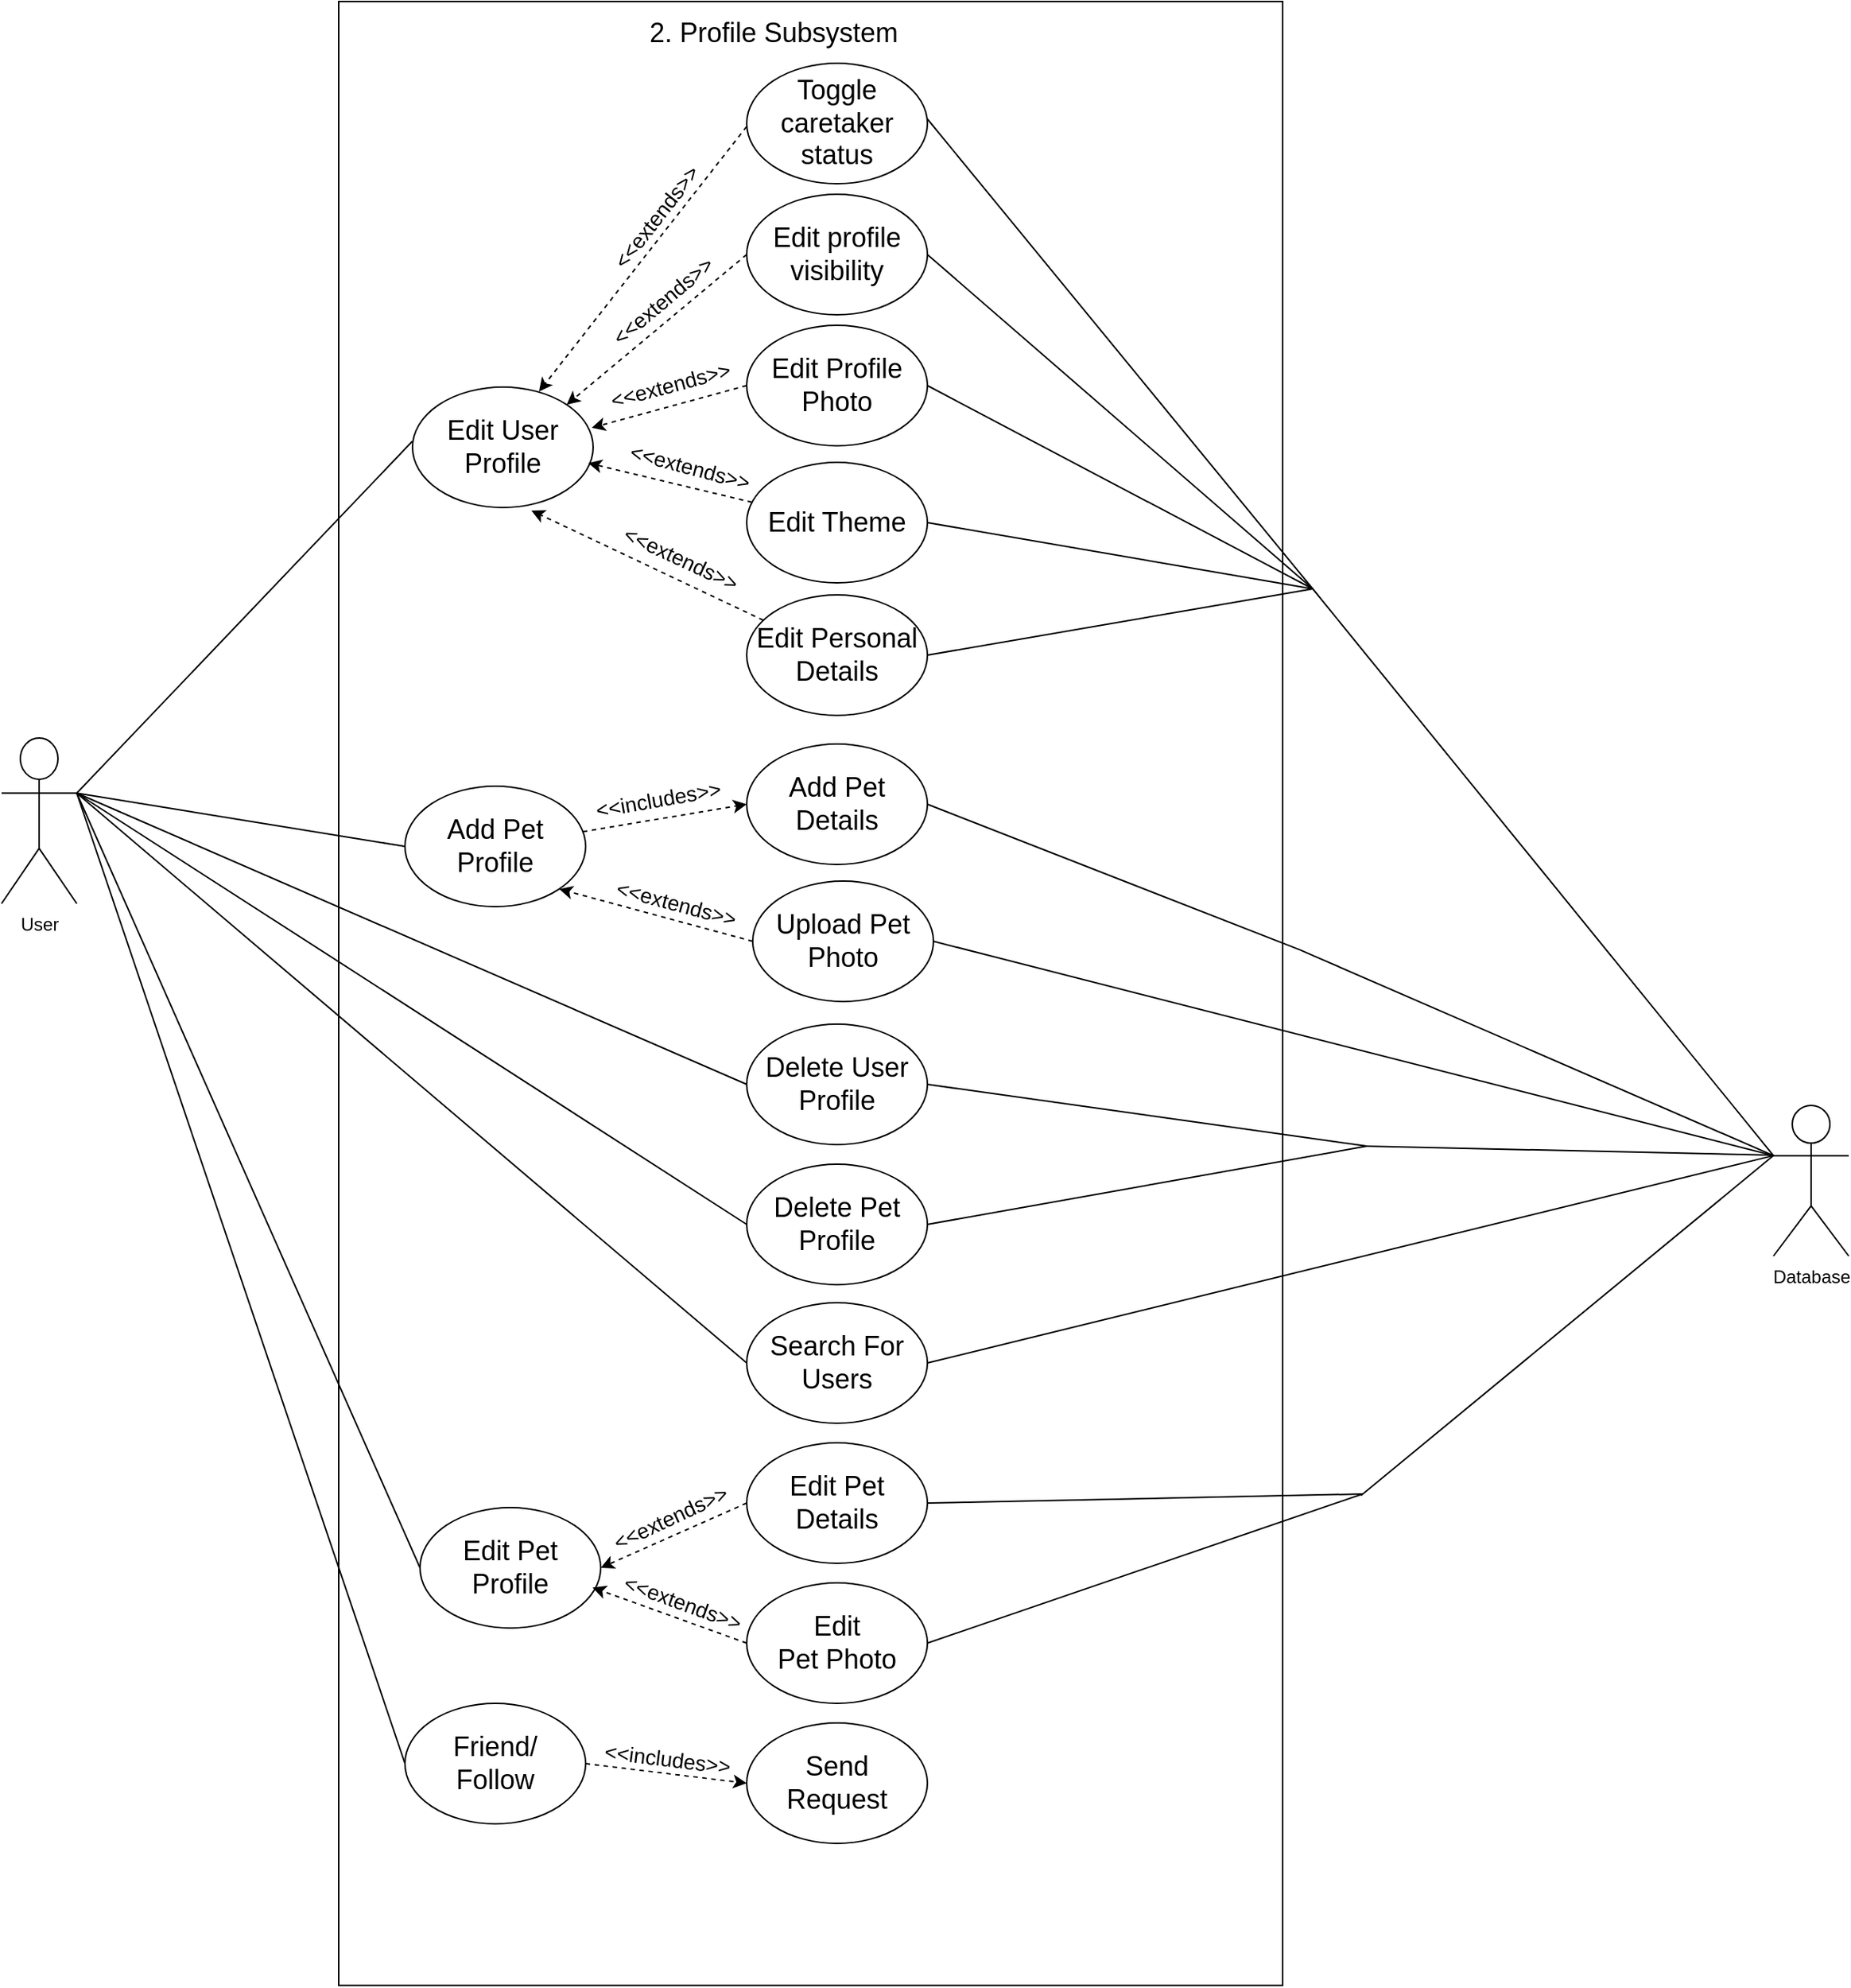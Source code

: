<mxfile version="24.7.17">
  <diagram name="Page-1" id="tFtbdX1ovqvAF_41Vxhx">
    <mxGraphModel dx="1215" dy="1215" grid="0" gridSize="10" guides="1" tooltips="1" connect="1" arrows="1" fold="1" page="0" pageScale="1" pageWidth="850" pageHeight="1100" math="0" shadow="0">
      <root>
        <mxCell id="0" />
        <mxCell id="1" parent="0" />
        <mxCell id="8dbzwXfBBkByxiEQPmbJ-149" value="" style="rounded=0;whiteSpace=wrap;html=1;fillColor=none;" parent="1" vertex="1">
          <mxGeometry x="755" y="-44" width="627" height="1317.28" as="geometry" />
        </mxCell>
        <mxCell id="8dbzwXfBBkByxiEQPmbJ-150" style="edgeStyle=none;html=1;fontSize=12;endArrow=none;endFill=0;entryX=-0.001;entryY=0.45;entryDx=0;entryDy=0;entryPerimeter=0;exitX=1;exitY=0.333;exitDx=0;exitDy=0;exitPerimeter=0;" parent="1" source="8dbzwXfBBkByxiEQPmbJ-151" target="8dbzwXfBBkByxiEQPmbJ-154" edge="1">
          <mxGeometry relative="1" as="geometry" />
        </mxCell>
        <mxCell id="8dbzwXfBBkByxiEQPmbJ-151" value="User" style="shape=umlActor;verticalLabelPosition=bottom;verticalAlign=top;html=1;outlineConnect=0;" parent="1" vertex="1">
          <mxGeometry x="530.998" y="445.0" width="50" height="110" as="geometry" />
        </mxCell>
        <mxCell id="8dbzwXfBBkByxiEQPmbJ-152" value="Database" style="shape=umlActor;verticalLabelPosition=bottom;verticalAlign=top;html=1;outlineConnect=0;" parent="1" vertex="1">
          <mxGeometry x="1707.998" y="689.0" width="50" height="100" as="geometry" />
        </mxCell>
        <mxCell id="8dbzwXfBBkByxiEQPmbJ-153" value="2. Profile Subsystem" style="text;html=1;strokeColor=none;fillColor=none;align=center;verticalAlign=middle;whiteSpace=wrap;rounded=0;fontSize=18;" parent="1" vertex="1">
          <mxGeometry x="948.998" y="-38.0" width="190" height="30" as="geometry" />
        </mxCell>
        <mxCell id="8dbzwXfBBkByxiEQPmbJ-154" value="Edit User Profile" style="ellipse;whiteSpace=wrap;html=1;fontSize=18;" parent="1" vertex="1">
          <mxGeometry x="803.998" y="212.0" width="120" height="80" as="geometry" />
        </mxCell>
        <mxCell id="8dbzwXfBBkByxiEQPmbJ-155" value="Edit Pet Profile" style="ellipse;whiteSpace=wrap;html=1;fontSize=18;" parent="1" vertex="1">
          <mxGeometry x="808.998" y="956.0" width="120" height="80" as="geometry" />
        </mxCell>
        <mxCell id="8dbzwXfBBkByxiEQPmbJ-156" style="edgeStyle=none;html=1;entryX=0;entryY=0.5;entryDx=0;entryDy=0;fontSize=14;dashed=1;" parent="1" source="8dbzwXfBBkByxiEQPmbJ-158" target="8dbzwXfBBkByxiEQPmbJ-178" edge="1">
          <mxGeometry relative="1" as="geometry" />
        </mxCell>
        <mxCell id="8dbzwXfBBkByxiEQPmbJ-157" value="&amp;lt;&amp;lt;includes&amp;gt;&amp;gt;" style="edgeLabel;html=1;align=center;verticalAlign=middle;resizable=0;points=[];fontSize=14;rotation=-10;" parent="8dbzwXfBBkByxiEQPmbJ-156" vertex="1" connectable="0">
          <mxGeometry x="0.31" relative="1" as="geometry">
            <mxPoint x="-22" y="-9" as="offset" />
          </mxGeometry>
        </mxCell>
        <mxCell id="8dbzwXfBBkByxiEQPmbJ-158" value="Add Pet Profile" style="ellipse;whiteSpace=wrap;html=1;fontSize=18;" parent="1" vertex="1">
          <mxGeometry x="798.998" y="477.0" width="120" height="80" as="geometry" />
        </mxCell>
        <mxCell id="8dbzwXfBBkByxiEQPmbJ-159" style="edgeStyle=none;html=1;fontSize=12;endArrow=none;endFill=0;entryX=0;entryY=0.5;entryDx=0;entryDy=0;exitX=1;exitY=0.333;exitDx=0;exitDy=0;exitPerimeter=0;" parent="1" source="8dbzwXfBBkByxiEQPmbJ-151" target="8dbzwXfBBkByxiEQPmbJ-158" edge="1">
          <mxGeometry relative="1" as="geometry">
            <mxPoint x="703.498" y="475.72" as="sourcePoint" />
            <mxPoint x="893.378" y="271.72" as="targetPoint" />
          </mxGeometry>
        </mxCell>
        <mxCell id="8dbzwXfBBkByxiEQPmbJ-160" style="edgeStyle=none;html=1;fontSize=12;endArrow=none;endFill=0;entryX=0;entryY=0.333;entryDx=0;entryDy=0;entryPerimeter=0;" parent="1" target="8dbzwXfBBkByxiEQPmbJ-152" edge="1">
          <mxGeometry relative="1" as="geometry">
            <mxPoint x="1393.498" y="585.72" as="sourcePoint" />
            <mxPoint x="903.378" y="281.72" as="targetPoint" />
          </mxGeometry>
        </mxCell>
        <mxCell id="8dbzwXfBBkByxiEQPmbJ-161" value="Delete User Profile" style="ellipse;whiteSpace=wrap;html=1;fontSize=18;" parent="1" vertex="1">
          <mxGeometry x="1025.998" y="635.0" width="120" height="80" as="geometry" />
        </mxCell>
        <mxCell id="8dbzwXfBBkByxiEQPmbJ-162" style="edgeStyle=none;html=1;fontSize=12;endArrow=none;endFill=0;entryX=0;entryY=0.5;entryDx=0;entryDy=0;exitX=1;exitY=0.333;exitDx=0;exitDy=0;exitPerimeter=0;" parent="1" target="8dbzwXfBBkByxiEQPmbJ-161" edge="1" source="8dbzwXfBBkByxiEQPmbJ-151">
          <mxGeometry relative="1" as="geometry">
            <mxPoint x="693.498" y="395.72" as="sourcePoint" />
            <mxPoint x="903.378" y="391.72" as="targetPoint" />
          </mxGeometry>
        </mxCell>
        <mxCell id="8dbzwXfBBkByxiEQPmbJ-163" style="edgeStyle=none;html=1;fontSize=12;endArrow=none;endFill=0;exitX=1;exitY=0.5;exitDx=0;exitDy=0;entryX=0;entryY=0.333;entryDx=0;entryDy=0;entryPerimeter=0;" parent="1" source="8dbzwXfBBkByxiEQPmbJ-182" target="8dbzwXfBBkByxiEQPmbJ-152" edge="1">
          <mxGeometry relative="1" as="geometry">
            <mxPoint x="723.498" y="605.72" as="sourcePoint" />
            <mxPoint x="1373.498" y="415.72" as="targetPoint" />
          </mxGeometry>
        </mxCell>
        <mxCell id="8dbzwXfBBkByxiEQPmbJ-164" value="Delete Pet Profile" style="ellipse;whiteSpace=wrap;html=1;fontSize=18;" parent="1" vertex="1">
          <mxGeometry x="1025.998" y="728.0" width="120" height="80" as="geometry" />
        </mxCell>
        <mxCell id="8dbzwXfBBkByxiEQPmbJ-168" style="edgeStyle=none;html=1;fontSize=12;endArrow=none;endFill=0;entryX=0;entryY=0.5;entryDx=0;entryDy=0;exitX=1;exitY=0.333;exitDx=0;exitDy=0;exitPerimeter=0;" parent="1" source="8dbzwXfBBkByxiEQPmbJ-151" target="8dbzwXfBBkByxiEQPmbJ-155" edge="1">
          <mxGeometry relative="1" as="geometry">
            <mxPoint x="703.498" y="405.72" as="sourcePoint" />
            <mxPoint x="903.498" y="515.72" as="targetPoint" />
          </mxGeometry>
        </mxCell>
        <mxCell id="8dbzwXfBBkByxiEQPmbJ-169" style="edgeStyle=none;html=1;fontSize=12;endArrow=none;endFill=0;entryX=0;entryY=0.5;entryDx=0;entryDy=0;exitX=1;exitY=0.333;exitDx=0;exitDy=0;exitPerimeter=0;" parent="1" target="8dbzwXfBBkByxiEQPmbJ-164" edge="1" source="8dbzwXfBBkByxiEQPmbJ-151">
          <mxGeometry relative="1" as="geometry">
            <mxPoint x="693.498" y="395.72" as="sourcePoint" />
            <mxPoint x="903.498" y="695.72" as="targetPoint" />
          </mxGeometry>
        </mxCell>
        <mxCell id="8dbzwXfBBkByxiEQPmbJ-170" style="edgeStyle=none;html=1;fontSize=12;endArrow=none;endFill=0;exitX=1;exitY=0.5;exitDx=0;exitDy=0;" parent="1" source="8dbzwXfBBkByxiEQPmbJ-164" edge="1">
          <mxGeometry relative="1" as="geometry">
            <mxPoint x="1233.498" y="315.72" as="sourcePoint" />
            <mxPoint x="1438" y="716" as="targetPoint" />
          </mxGeometry>
        </mxCell>
        <mxCell id="8dbzwXfBBkByxiEQPmbJ-171" style="edgeStyle=none;html=1;fontSize=12;endArrow=none;endFill=0;entryX=0;entryY=0.333;entryDx=0;entryDy=0;entryPerimeter=0;" parent="1" target="8dbzwXfBBkByxiEQPmbJ-152" edge="1">
          <mxGeometry relative="1" as="geometry">
            <mxPoint x="1434" y="948" as="sourcePoint" />
            <mxPoint x="1363.498" y="575.72" as="targetPoint" />
          </mxGeometry>
        </mxCell>
        <mxCell id="8dbzwXfBBkByxiEQPmbJ-172" style="edgeStyle=none;html=1;entryX=0.973;entryY=0.631;entryDx=0;entryDy=0;dashed=1;entryPerimeter=0;" parent="1" source="8dbzwXfBBkByxiEQPmbJ-174" target="8dbzwXfBBkByxiEQPmbJ-154" edge="1">
          <mxGeometry relative="1" as="geometry" />
        </mxCell>
        <mxCell id="8dbzwXfBBkByxiEQPmbJ-173" value="&lt;font style=&quot;font-size: 14px;&quot;&gt;&amp;lt;&amp;lt;extends&amp;gt;&amp;gt;&lt;/font&gt;" style="edgeLabel;html=1;align=center;verticalAlign=middle;resizable=0;points=[];rotation=15;" parent="8dbzwXfBBkByxiEQPmbJ-172" vertex="1" connectable="0">
          <mxGeometry x="-0.321" y="-4" relative="1" as="geometry">
            <mxPoint x="-6" y="-11" as="offset" />
          </mxGeometry>
        </mxCell>
        <mxCell id="8dbzwXfBBkByxiEQPmbJ-177" value="Edit Personal&lt;br&gt;Details" style="ellipse;whiteSpace=wrap;html=1;fontSize=18;" parent="1" vertex="1">
          <mxGeometry x="1025.998" y="350.0" width="120" height="80" as="geometry" />
        </mxCell>
        <mxCell id="8dbzwXfBBkByxiEQPmbJ-178" value="Add Pet Details" style="ellipse;whiteSpace=wrap;html=1;fontSize=18;" parent="1" vertex="1">
          <mxGeometry x="1025.998" y="449.0" width="120" height="80" as="geometry" />
        </mxCell>
        <mxCell id="8dbzwXfBBkByxiEQPmbJ-179" style="edgeStyle=none;html=1;fontSize=12;endArrow=none;endFill=0;exitX=1;exitY=0.5;exitDx=0;exitDy=0;" parent="1" source="8dbzwXfBBkByxiEQPmbJ-174" edge="1">
          <mxGeometry relative="1" as="geometry">
            <mxPoint x="1223.498" y="302.72" as="sourcePoint" />
            <mxPoint x="1402" y="346" as="targetPoint" />
          </mxGeometry>
        </mxCell>
        <mxCell id="8dbzwXfBBkByxiEQPmbJ-180" style="edgeStyle=none;html=1;fontSize=12;endArrow=none;endFill=0;exitX=1;exitY=0.5;exitDx=0;exitDy=0;" parent="1" source="8dbzwXfBBkByxiEQPmbJ-177" edge="1">
          <mxGeometry relative="1" as="geometry">
            <mxPoint x="1313.498" y="345.72" as="sourcePoint" />
            <mxPoint x="1402" y="346" as="targetPoint" />
          </mxGeometry>
        </mxCell>
        <mxCell id="8dbzwXfBBkByxiEQPmbJ-181" style="edgeStyle=none;html=1;fontSize=12;endArrow=none;endFill=0;entryX=0;entryY=0.333;entryDx=0;entryDy=0;entryPerimeter=0;" parent="1" target="8dbzwXfBBkByxiEQPmbJ-152" edge="1">
          <mxGeometry relative="1" as="geometry">
            <mxPoint x="1402" y="346" as="sourcePoint" />
            <mxPoint x="1413.498" y="355.72" as="targetPoint" />
          </mxGeometry>
        </mxCell>
        <mxCell id="8dbzwXfBBkByxiEQPmbJ-183" style="edgeStyle=none;html=1;entryX=1;entryY=1;entryDx=0;entryDy=0;fontSize=14;exitX=0;exitY=0.5;exitDx=0;exitDy=0;dashed=1;" parent="1" source="8dbzwXfBBkByxiEQPmbJ-182" target="8dbzwXfBBkByxiEQPmbJ-158" edge="1">
          <mxGeometry relative="1" as="geometry">
            <mxPoint x="983.011" y="490.636" as="sourcePoint" />
            <mxPoint x="1158.498" y="475.72" as="targetPoint" />
          </mxGeometry>
        </mxCell>
        <mxCell id="8dbzwXfBBkByxiEQPmbJ-184" value="&amp;lt;&amp;lt;extends&amp;gt;&amp;gt;" style="edgeLabel;html=1;align=center;verticalAlign=middle;resizable=0;points=[];fontSize=14;rotation=15;" parent="8dbzwXfBBkByxiEQPmbJ-183" vertex="1" connectable="0">
          <mxGeometry x="0.31" relative="1" as="geometry">
            <mxPoint x="33" y="-3" as="offset" />
          </mxGeometry>
        </mxCell>
        <mxCell id="8dbzwXfBBkByxiEQPmbJ-185" style="edgeStyle=none;html=1;fontSize=12;endArrow=none;endFill=0;exitX=1;exitY=0.5;exitDx=0;exitDy=0;" parent="1" source="8dbzwXfBBkByxiEQPmbJ-178" edge="1">
          <mxGeometry relative="1" as="geometry">
            <mxPoint x="1243.498" y="465.72" as="sourcePoint" />
            <mxPoint x="1393.498" y="585.72" as="targetPoint" />
          </mxGeometry>
        </mxCell>
        <mxCell id="8dbzwXfBBkByxiEQPmbJ-187" value="Edit Pet Details" style="ellipse;whiteSpace=wrap;html=1;fontSize=18;" parent="1" vertex="1">
          <mxGeometry x="1025.998" y="913.0" width="120" height="80" as="geometry" />
        </mxCell>
        <mxCell id="8dbzwXfBBkByxiEQPmbJ-188" value="Edit &lt;br&gt;Pet Photo" style="ellipse;whiteSpace=wrap;html=1;fontSize=18;" parent="1" vertex="1">
          <mxGeometry x="1025.998" y="1006.0" width="120" height="80" as="geometry" />
        </mxCell>
        <mxCell id="8dbzwXfBBkByxiEQPmbJ-191" style="edgeStyle=none;html=1;entryX=1;entryY=0.5;entryDx=0;entryDy=0;fontSize=14;exitX=0;exitY=0.5;exitDx=0;exitDy=0;dashed=1;" parent="1" source="8dbzwXfBBkByxiEQPmbJ-187" target="8dbzwXfBBkByxiEQPmbJ-155" edge="1">
          <mxGeometry relative="1" as="geometry">
            <mxPoint x="1173.498" y="845.72" as="sourcePoint" />
            <mxPoint x="1063.498" y="845.72" as="targetPoint" />
          </mxGeometry>
        </mxCell>
        <mxCell id="8dbzwXfBBkByxiEQPmbJ-192" value="&amp;lt;&amp;lt;extends&amp;gt;&amp;gt;" style="edgeLabel;html=1;align=center;verticalAlign=middle;resizable=0;points=[];fontSize=14;rotation=20;" parent="8dbzwXfBBkByxiEQPmbJ-191" vertex="1" connectable="0">
          <mxGeometry x="0.31" relative="1" as="geometry">
            <mxPoint x="20" y="38" as="offset" />
          </mxGeometry>
        </mxCell>
        <mxCell id="8dbzwXfBBkByxiEQPmbJ-193" style="edgeStyle=none;html=1;fontSize=12;endArrow=none;endFill=0;exitX=1;exitY=0.5;exitDx=0;exitDy=0;" parent="1" source="8dbzwXfBBkByxiEQPmbJ-187" edge="1">
          <mxGeometry relative="1" as="geometry">
            <mxPoint x="1258.498" y="685.72" as="sourcePoint" />
            <mxPoint x="1435" y="947" as="targetPoint" />
          </mxGeometry>
        </mxCell>
        <mxCell id="8dbzwXfBBkByxiEQPmbJ-194" style="edgeStyle=none;html=1;fontSize=12;endArrow=none;endFill=0;exitX=1;exitY=0.5;exitDx=0;exitDy=0;" parent="1" source="8dbzwXfBBkByxiEQPmbJ-188" edge="1">
          <mxGeometry relative="1" as="geometry">
            <mxPoint x="1253.498" y="795.72" as="sourcePoint" />
            <mxPoint x="1435" y="947" as="targetPoint" />
          </mxGeometry>
        </mxCell>
        <mxCell id="8dbzwXfBBkByxiEQPmbJ-203" style="edgeStyle=none;html=1;fontSize=12;endArrow=none;endFill=0;exitX=1;exitY=0.333;exitDx=0;exitDy=0;exitPerimeter=0;entryX=0;entryY=0.5;entryDx=0;entryDy=0;" parent="1" source="8dbzwXfBBkByxiEQPmbJ-151" target="8dbzwXfBBkByxiEQPmbJ-204" edge="1">
          <mxGeometry relative="1" as="geometry">
            <mxPoint x="753.498" y="355.716" as="sourcePoint" />
            <mxPoint x="703.498" y="285.72" as="targetPoint" />
          </mxGeometry>
        </mxCell>
        <mxCell id="8dbzwXfBBkByxiEQPmbJ-204" value="Search For Users" style="ellipse;whiteSpace=wrap;html=1;fontSize=18;" parent="1" vertex="1">
          <mxGeometry x="1025.998" y="820.0" width="120" height="80" as="geometry" />
        </mxCell>
        <mxCell id="8dbzwXfBBkByxiEQPmbJ-205" style="edgeStyle=none;html=1;fontSize=12;endArrow=none;endFill=0;exitX=1;exitY=0.5;exitDx=0;exitDy=0;entryX=0;entryY=0.333;entryDx=0;entryDy=0;entryPerimeter=0;" parent="1" source="8dbzwXfBBkByxiEQPmbJ-204" target="8dbzwXfBBkByxiEQPmbJ-152" edge="1">
          <mxGeometry relative="1" as="geometry">
            <mxPoint x="703.498" y="402.386" as="sourcePoint" />
            <mxPoint x="1483.498" y="535.72" as="targetPoint" />
          </mxGeometry>
        </mxCell>
        <mxCell id="8dbzwXfBBkByxiEQPmbJ-206" style="edgeStyle=none;curved=1;rounded=0;orthogonalLoop=1;jettySize=auto;html=1;exitX=1;exitY=0.5;exitDx=0;exitDy=0;fontSize=12;startSize=8;endSize=8;endArrow=none;endFill=0;" parent="1" source="8dbzwXfBBkByxiEQPmbJ-207" edge="1">
          <mxGeometry relative="1" as="geometry">
            <mxPoint x="1402" y="346" as="targetPoint" />
          </mxGeometry>
        </mxCell>
        <mxCell id="8dbzwXfBBkByxiEQPmbJ-207" value="Edit profile visibility" style="ellipse;whiteSpace=wrap;html=1;fontSize=18;" parent="1" vertex="1">
          <mxGeometry x="1025.998" y="84.0" width="120" height="80" as="geometry" />
        </mxCell>
        <mxCell id="8dbzwXfBBkByxiEQPmbJ-208" style="edgeStyle=none;html=1;entryX=1;entryY=0;entryDx=0;entryDy=0;dashed=1;exitX=0;exitY=0.5;exitDx=0;exitDy=0;" parent="1" source="8dbzwXfBBkByxiEQPmbJ-207" target="8dbzwXfBBkByxiEQPmbJ-154" edge="1">
          <mxGeometry relative="1" as="geometry">
            <mxPoint x="1154" y="267" as="sourcePoint" />
            <mxPoint x="983" y="316" as="targetPoint" />
            <Array as="points" />
          </mxGeometry>
        </mxCell>
        <mxCell id="8dbzwXfBBkByxiEQPmbJ-209" value="&lt;font style=&quot;font-size: 14px;&quot;&gt;&amp;lt;&amp;lt;extends&amp;gt;&amp;gt;&lt;/font&gt;" style="edgeLabel;html=1;align=center;verticalAlign=middle;resizable=0;points=[];rotation=-40;" parent="8dbzwXfBBkByxiEQPmbJ-208" vertex="1" connectable="0">
          <mxGeometry x="-0.321" y="-4" relative="1" as="geometry">
            <mxPoint x="-13" as="offset" />
          </mxGeometry>
        </mxCell>
        <mxCell id="8dbzwXfBBkByxiEQPmbJ-330" value="Friend/&lt;br&gt;Follow" style="ellipse;whiteSpace=wrap;html=1;fontSize=18;" parent="1" vertex="1">
          <mxGeometry x="798.998" y="1086.0" width="120" height="80" as="geometry" />
        </mxCell>
        <mxCell id="8dbzwXfBBkByxiEQPmbJ-331" style="edgeStyle=none;html=1;fontSize=12;endArrow=none;endFill=0;entryX=0;entryY=0.5;entryDx=0;entryDy=0;exitX=1;exitY=0.333;exitDx=0;exitDy=0;exitPerimeter=0;" parent="1" target="8dbzwXfBBkByxiEQPmbJ-330" edge="1" source="8dbzwXfBBkByxiEQPmbJ-151">
          <mxGeometry relative="1" as="geometry">
            <mxPoint x="695" y="393" as="sourcePoint" />
            <mxPoint x="903" y="956" as="targetPoint" />
          </mxGeometry>
        </mxCell>
        <mxCell id="8dbzwXfBBkByxiEQPmbJ-334" value="Send&lt;br&gt;Request" style="ellipse;whiteSpace=wrap;html=1;fontSize=18;" parent="1" vertex="1">
          <mxGeometry x="1025.998" y="1099.0" width="120" height="80" as="geometry" />
        </mxCell>
        <mxCell id="8dbzwXfBBkByxiEQPmbJ-336" style="edgeStyle=none;html=1;fontSize=14;entryX=0;entryY=0.5;entryDx=0;entryDy=0;dashed=1;exitX=1;exitY=0.5;exitDx=0;exitDy=0;" parent="1" source="8dbzwXfBBkByxiEQPmbJ-330" target="8dbzwXfBBkByxiEQPmbJ-334" edge="1">
          <mxGeometry relative="1" as="geometry">
            <mxPoint x="1002" y="1132" as="sourcePoint" />
            <mxPoint x="1136" y="1121" as="targetPoint" />
            <Array as="points" />
          </mxGeometry>
        </mxCell>
        <mxCell id="8dbzwXfBBkByxiEQPmbJ-337" value="&amp;lt;&amp;lt;includes&amp;gt;&amp;gt;" style="edgeLabel;html=1;align=center;verticalAlign=middle;resizable=0;points=[];fontSize=14;rotation=7;" parent="8dbzwXfBBkByxiEQPmbJ-336" vertex="1" connectable="0">
          <mxGeometry x="0.31" relative="1" as="geometry">
            <mxPoint x="-16" y="-12" as="offset" />
          </mxGeometry>
        </mxCell>
        <mxCell id="WL12G-A-rMW5UtteWwaJ-1" value="Edit Profile Photo" style="ellipse;whiteSpace=wrap;html=1;fontSize=18;" vertex="1" parent="1">
          <mxGeometry x="1025.998" y="171.0" width="120" height="80" as="geometry" />
        </mxCell>
        <mxCell id="WL12G-A-rMW5UtteWwaJ-3" style="edgeStyle=none;html=1;entryX=0.992;entryY=0.338;entryDx=0;entryDy=0;dashed=1;exitX=0;exitY=0.5;exitDx=0;exitDy=0;entryPerimeter=0;" edge="1" parent="1" source="WL12G-A-rMW5UtteWwaJ-1" target="8dbzwXfBBkByxiEQPmbJ-154">
          <mxGeometry relative="1" as="geometry">
            <mxPoint x="1143" y="106" as="sourcePoint" />
            <mxPoint x="966" y="287" as="targetPoint" />
            <Array as="points" />
          </mxGeometry>
        </mxCell>
        <mxCell id="WL12G-A-rMW5UtteWwaJ-4" value="&lt;font style=&quot;font-size: 14px;&quot;&gt;&amp;lt;&amp;lt;extends&amp;gt;&amp;gt;&lt;/font&gt;" style="edgeLabel;html=1;align=center;verticalAlign=middle;resizable=0;points=[];rotation=-15;" vertex="1" connectable="0" parent="WL12G-A-rMW5UtteWwaJ-3">
          <mxGeometry x="-0.321" y="-4" relative="1" as="geometry">
            <mxPoint x="-16" y="-6" as="offset" />
          </mxGeometry>
        </mxCell>
        <mxCell id="WL12G-A-rMW5UtteWwaJ-5" style="edgeStyle=none;html=1;fontSize=12;endArrow=none;endFill=0;exitX=1;exitY=0.5;exitDx=0;exitDy=0;" edge="1" parent="1" source="WL12G-A-rMW5UtteWwaJ-1">
          <mxGeometry relative="1" as="geometry">
            <mxPoint x="1253.5" y="200.28" as="sourcePoint" />
            <mxPoint x="1402" y="346" as="targetPoint" />
          </mxGeometry>
        </mxCell>
        <mxCell id="WL12G-A-rMW5UtteWwaJ-6" value="" style="edgeStyle=none;html=1;dashed=1;entryX=0.658;entryY=1.025;entryDx=0;entryDy=0;entryPerimeter=0;" edge="1" parent="1" source="8dbzwXfBBkByxiEQPmbJ-177" target="8dbzwXfBBkByxiEQPmbJ-154">
          <mxGeometry relative="1" as="geometry">
            <mxPoint x="897" y="263" as="targetPoint" />
            <mxPoint x="1126" y="367" as="sourcePoint" />
          </mxGeometry>
        </mxCell>
        <mxCell id="WL12G-A-rMW5UtteWwaJ-7" value="&lt;font style=&quot;font-size: 14px;&quot;&gt;&amp;lt;&amp;lt;extends&amp;gt;&amp;gt;&lt;/font&gt;" style="edgeLabel;html=1;align=center;verticalAlign=middle;resizable=0;points=[];rotation=25;" vertex="1" connectable="0" parent="WL12G-A-rMW5UtteWwaJ-6">
          <mxGeometry x="-0.321" y="-4" relative="1" as="geometry">
            <mxPoint x="-4" y="-13" as="offset" />
          </mxGeometry>
        </mxCell>
        <mxCell id="8dbzwXfBBkByxiEQPmbJ-174" value="Edit Theme" style="ellipse;whiteSpace=wrap;html=1;fontSize=18;" parent="1" vertex="1">
          <mxGeometry x="1025.998" y="262.0" width="120" height="80" as="geometry" />
        </mxCell>
        <mxCell id="WL12G-A-rMW5UtteWwaJ-8" value="" style="edgeStyle=none;html=1;fontSize=12;endArrow=none;endFill=0;exitX=1;exitY=0.5;exitDx=0;exitDy=0;" edge="1" parent="1" source="8dbzwXfBBkByxiEQPmbJ-161">
          <mxGeometry relative="1" as="geometry">
            <mxPoint x="1063" y="616" as="sourcePoint" />
            <mxPoint x="1438" y="716" as="targetPoint" />
          </mxGeometry>
        </mxCell>
        <mxCell id="8dbzwXfBBkByxiEQPmbJ-182" value="Upload Pet Photo" style="ellipse;whiteSpace=wrap;html=1;fontSize=18;" parent="1" vertex="1">
          <mxGeometry x="1029.998" y="540.0" width="120" height="80" as="geometry" />
        </mxCell>
        <mxCell id="WL12G-A-rMW5UtteWwaJ-11" style="edgeStyle=none;html=1;entryX=0.955;entryY=0.664;entryDx=0;entryDy=0;fontSize=14;exitX=0;exitY=0.5;exitDx=0;exitDy=0;dashed=1;entryPerimeter=0;" edge="1" parent="1" source="8dbzwXfBBkByxiEQPmbJ-188" target="8dbzwXfBBkByxiEQPmbJ-155">
          <mxGeometry relative="1" as="geometry">
            <mxPoint x="1036" y="963" as="sourcePoint" />
            <mxPoint x="939" y="1006" as="targetPoint" />
          </mxGeometry>
        </mxCell>
        <mxCell id="WL12G-A-rMW5UtteWwaJ-12" value="&amp;lt;&amp;lt;extends&amp;gt;&amp;gt;" style="edgeLabel;html=1;align=center;verticalAlign=middle;resizable=0;points=[];fontSize=14;rotation=-25;" vertex="1" connectable="0" parent="WL12G-A-rMW5UtteWwaJ-11">
          <mxGeometry x="0.31" relative="1" as="geometry">
            <mxPoint x="16" y="-59" as="offset" />
          </mxGeometry>
        </mxCell>
        <mxCell id="WL12G-A-rMW5UtteWwaJ-13" style="edgeStyle=none;html=1;fontSize=12;endArrow=none;endFill=0;entryX=0;entryY=0.333;entryDx=0;entryDy=0;entryPerimeter=0;" edge="1" parent="1">
          <mxGeometry relative="1" as="geometry">
            <mxPoint x="1436" y="716" as="sourcePoint" />
            <mxPoint x="1708" y="722" as="targetPoint" />
          </mxGeometry>
        </mxCell>
        <mxCell id="WL12G-A-rMW5UtteWwaJ-14" value="Toggle&lt;br&gt;caretaker&lt;br&gt;status" style="ellipse;whiteSpace=wrap;html=1;fontSize=18;" vertex="1" parent="1">
          <mxGeometry x="1025.998" y="-3.0" width="120" height="80" as="geometry" />
        </mxCell>
        <mxCell id="WL12G-A-rMW5UtteWwaJ-15" style="edgeStyle=none;html=1;entryX=0.7;entryY=0.038;entryDx=0;entryDy=0;dashed=1;exitX=0;exitY=0.5;exitDx=0;exitDy=0;entryPerimeter=0;" edge="1" parent="1" target="8dbzwXfBBkByxiEQPmbJ-154">
          <mxGeometry relative="1" as="geometry">
            <mxPoint x="1026" y="39" as="sourcePoint" />
            <mxPoint x="906" y="139" as="targetPoint" />
            <Array as="points" />
          </mxGeometry>
        </mxCell>
        <mxCell id="WL12G-A-rMW5UtteWwaJ-16" value="&lt;font style=&quot;font-size: 14px;&quot;&gt;&amp;lt;&amp;lt;extends&amp;gt;&amp;gt;&lt;/font&gt;" style="edgeLabel;html=1;align=center;verticalAlign=middle;resizable=0;points=[];rotation=-52;" vertex="1" connectable="0" parent="WL12G-A-rMW5UtteWwaJ-15">
          <mxGeometry x="-0.321" y="-4" relative="1" as="geometry">
            <mxPoint x="-10" y="3" as="offset" />
          </mxGeometry>
        </mxCell>
        <mxCell id="WL12G-A-rMW5UtteWwaJ-17" style="edgeStyle=none;curved=1;rounded=0;orthogonalLoop=1;jettySize=auto;html=1;exitX=1;exitY=0.5;exitDx=0;exitDy=0;fontSize=12;startSize=8;endSize=8;endArrow=none;endFill=0;" edge="1" parent="1">
          <mxGeometry relative="1" as="geometry">
            <mxPoint x="1402" y="346" as="targetPoint" />
            <mxPoint x="1146" y="34" as="sourcePoint" />
          </mxGeometry>
        </mxCell>
      </root>
    </mxGraphModel>
  </diagram>
</mxfile>
